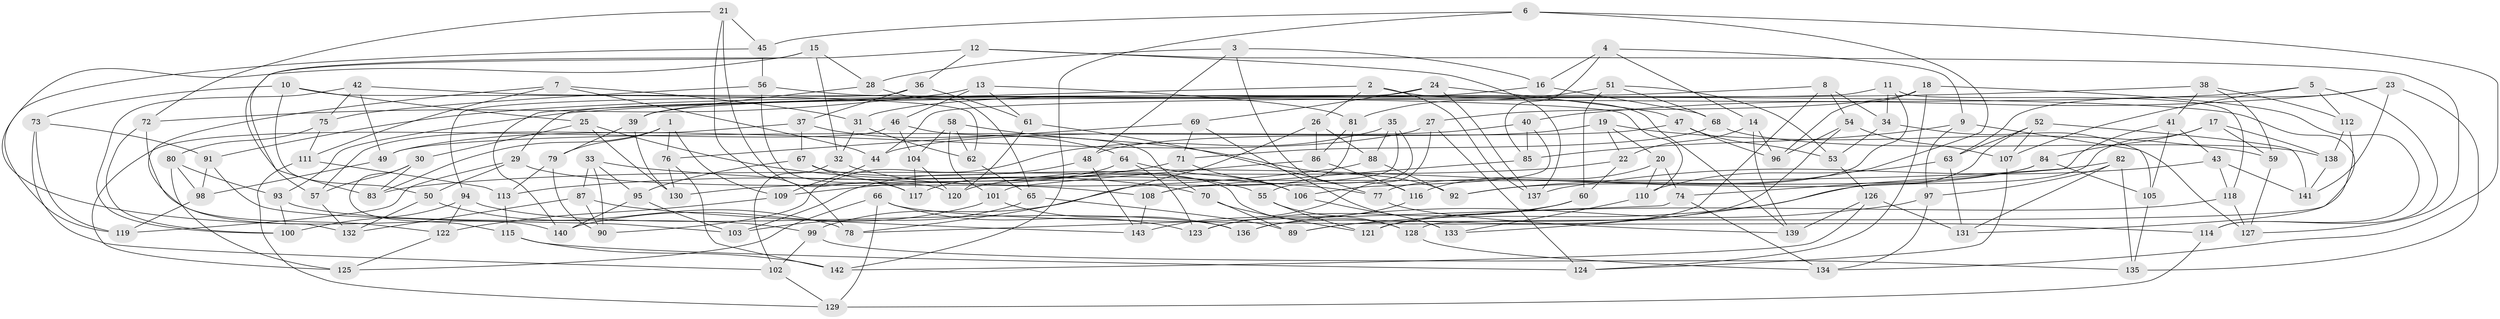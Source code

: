 // Generated by graph-tools (version 1.1) at 2025/02/03/09/25 03:02:57]
// undirected, 143 vertices, 286 edges
graph export_dot {
graph [start="1"]
  node [color=gray90,style=filled];
  1;
  2;
  3;
  4;
  5;
  6;
  7;
  8;
  9;
  10;
  11;
  12;
  13;
  14;
  15;
  16;
  17;
  18;
  19;
  20;
  21;
  22;
  23;
  24;
  25;
  26;
  27;
  28;
  29;
  30;
  31;
  32;
  33;
  34;
  35;
  36;
  37;
  38;
  39;
  40;
  41;
  42;
  43;
  44;
  45;
  46;
  47;
  48;
  49;
  50;
  51;
  52;
  53;
  54;
  55;
  56;
  57;
  58;
  59;
  60;
  61;
  62;
  63;
  64;
  65;
  66;
  67;
  68;
  69;
  70;
  71;
  72;
  73;
  74;
  75;
  76;
  77;
  78;
  79;
  80;
  81;
  82;
  83;
  84;
  85;
  86;
  87;
  88;
  89;
  90;
  91;
  92;
  93;
  94;
  95;
  96;
  97;
  98;
  99;
  100;
  101;
  102;
  103;
  104;
  105;
  106;
  107;
  108;
  109;
  110;
  111;
  112;
  113;
  114;
  115;
  116;
  117;
  118;
  119;
  120;
  121;
  122;
  123;
  124;
  125;
  126;
  127;
  128;
  129;
  130;
  131;
  132;
  133;
  134;
  135;
  136;
  137;
  138;
  139;
  140;
  141;
  142;
  143;
  1 -- 76;
  1 -- 79;
  1 -- 83;
  1 -- 109;
  2 -- 26;
  2 -- 139;
  2 -- 137;
  2 -- 140;
  3 -- 28;
  3 -- 116;
  3 -- 48;
  3 -- 16;
  4 -- 85;
  4 -- 9;
  4 -- 14;
  4 -- 16;
  5 -- 114;
  5 -- 93;
  5 -- 107;
  5 -- 112;
  6 -- 142;
  6 -- 134;
  6 -- 45;
  6 -- 92;
  7 -- 31;
  7 -- 111;
  7 -- 44;
  7 -- 122;
  8 -- 136;
  8 -- 34;
  8 -- 54;
  8 -- 39;
  9 -- 97;
  9 -- 85;
  9 -- 105;
  10 -- 25;
  10 -- 73;
  10 -- 50;
  10 -- 62;
  11 -- 118;
  11 -- 34;
  11 -- 77;
  11 -- 44;
  12 -- 36;
  12 -- 137;
  12 -- 127;
  12 -- 57;
  13 -- 61;
  13 -- 81;
  13 -- 46;
  13 -- 72;
  14 -- 139;
  14 -- 96;
  14 -- 22;
  15 -- 83;
  15 -- 28;
  15 -- 119;
  15 -- 32;
  16 -- 68;
  16 -- 31;
  17 -- 84;
  17 -- 89;
  17 -- 59;
  17 -- 138;
  18 -- 27;
  18 -- 114;
  18 -- 96;
  18 -- 124;
  19 -- 22;
  19 -- 48;
  19 -- 59;
  19 -- 20;
  20 -- 116;
  20 -- 110;
  20 -- 74;
  21 -- 117;
  21 -- 45;
  21 -- 72;
  21 -- 78;
  22 -- 60;
  22 -- 83;
  23 -- 135;
  23 -- 40;
  23 -- 141;
  23 -- 63;
  24 -- 47;
  24 -- 29;
  24 -- 69;
  24 -- 137;
  25 -- 130;
  25 -- 30;
  25 -- 70;
  26 -- 88;
  26 -- 78;
  26 -- 86;
  27 -- 49;
  27 -- 124;
  27 -- 143;
  28 -- 39;
  28 -- 65;
  29 -- 50;
  29 -- 119;
  29 -- 108;
  30 -- 57;
  30 -- 83;
  30 -- 115;
  31 -- 62;
  31 -- 32;
  32 -- 55;
  32 -- 102;
  33 -- 87;
  33 -- 77;
  33 -- 95;
  33 -- 90;
  34 -- 127;
  34 -- 53;
  35 -- 55;
  35 -- 108;
  35 -- 88;
  35 -- 90;
  36 -- 61;
  36 -- 94;
  36 -- 37;
  37 -- 64;
  37 -- 57;
  37 -- 67;
  38 -- 59;
  38 -- 91;
  38 -- 112;
  38 -- 41;
  39 -- 130;
  39 -- 79;
  40 -- 85;
  40 -- 106;
  40 -- 44;
  41 -- 74;
  41 -- 43;
  41 -- 105;
  42 -- 100;
  42 -- 49;
  42 -- 110;
  42 -- 75;
  43 -- 141;
  43 -- 137;
  43 -- 118;
  44 -- 109;
  45 -- 56;
  45 -- 132;
  46 -- 70;
  46 -- 125;
  46 -- 104;
  47 -- 49;
  47 -- 96;
  47 -- 53;
  48 -- 143;
  48 -- 103;
  49 -- 98;
  50 -- 78;
  50 -- 132;
  51 -- 68;
  51 -- 53;
  51 -- 60;
  51 -- 81;
  52 -- 133;
  52 -- 63;
  52 -- 107;
  52 -- 141;
  53 -- 126;
  54 -- 89;
  54 -- 107;
  54 -- 96;
  55 -- 121;
  55 -- 128;
  56 -- 75;
  56 -- 131;
  56 -- 120;
  57 -- 132;
  58 -- 92;
  58 -- 62;
  58 -- 101;
  58 -- 104;
  59 -- 127;
  60 -- 121;
  60 -- 123;
  61 -- 120;
  61 -- 77;
  62 -- 65;
  63 -- 110;
  63 -- 131;
  64 -- 117;
  64 -- 106;
  64 -- 123;
  65 -- 103;
  65 -- 89;
  66 -- 125;
  66 -- 123;
  66 -- 129;
  66 -- 114;
  67 -- 128;
  67 -- 117;
  67 -- 95;
  68 -- 71;
  68 -- 138;
  69 -- 133;
  69 -- 76;
  69 -- 71;
  70 -- 89;
  70 -- 121;
  71 -- 109;
  71 -- 106;
  72 -- 100;
  72 -- 140;
  73 -- 119;
  73 -- 102;
  73 -- 91;
  74 -- 134;
  74 -- 78;
  75 -- 80;
  75 -- 111;
  76 -- 142;
  76 -- 130;
  77 -- 139;
  79 -- 90;
  79 -- 113;
  80 -- 125;
  80 -- 93;
  80 -- 98;
  81 -- 86;
  81 -- 99;
  82 -- 135;
  82 -- 97;
  82 -- 130;
  82 -- 131;
  84 -- 105;
  84 -- 92;
  84 -- 120;
  85 -- 108;
  86 -- 101;
  86 -- 116;
  87 -- 90;
  87 -- 143;
  87 -- 132;
  88 -- 113;
  88 -- 92;
  91 -- 103;
  91 -- 98;
  93 -- 100;
  93 -- 99;
  94 -- 122;
  94 -- 136;
  94 -- 100;
  95 -- 140;
  95 -- 103;
  97 -- 134;
  97 -- 136;
  98 -- 119;
  99 -- 135;
  99 -- 102;
  101 -- 140;
  101 -- 136;
  102 -- 129;
  104 -- 117;
  104 -- 120;
  105 -- 135;
  106 -- 133;
  107 -- 124;
  108 -- 143;
  109 -- 122;
  110 -- 133;
  111 -- 113;
  111 -- 129;
  112 -- 128;
  112 -- 138;
  113 -- 115;
  114 -- 129;
  115 -- 142;
  115 -- 124;
  116 -- 123;
  118 -- 127;
  118 -- 121;
  122 -- 125;
  126 -- 131;
  126 -- 139;
  126 -- 142;
  128 -- 134;
  138 -- 141;
}
